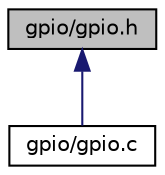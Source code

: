 digraph "gpio/gpio.h"
{
 // LATEX_PDF_SIZE
  edge [fontname="Helvetica",fontsize="10",labelfontname="Helvetica",labelfontsize="10"];
  node [fontname="Helvetica",fontsize="10",shape=record];
  Node1 [label="gpio/gpio.h",height=0.2,width=0.4,color="black", fillcolor="grey75", style="filled", fontcolor="black",tooltip="Driver for controlling GPIO pins on the ATMEGA."];
  Node1 -> Node2 [dir="back",color="midnightblue",fontsize="10",style="solid",fontname="Helvetica"];
  Node2 [label="gpio/gpio.c",height=0.2,width=0.4,color="black", fillcolor="white", style="filled",URL="$gpio_8c_source.html",tooltip=" "];
}
